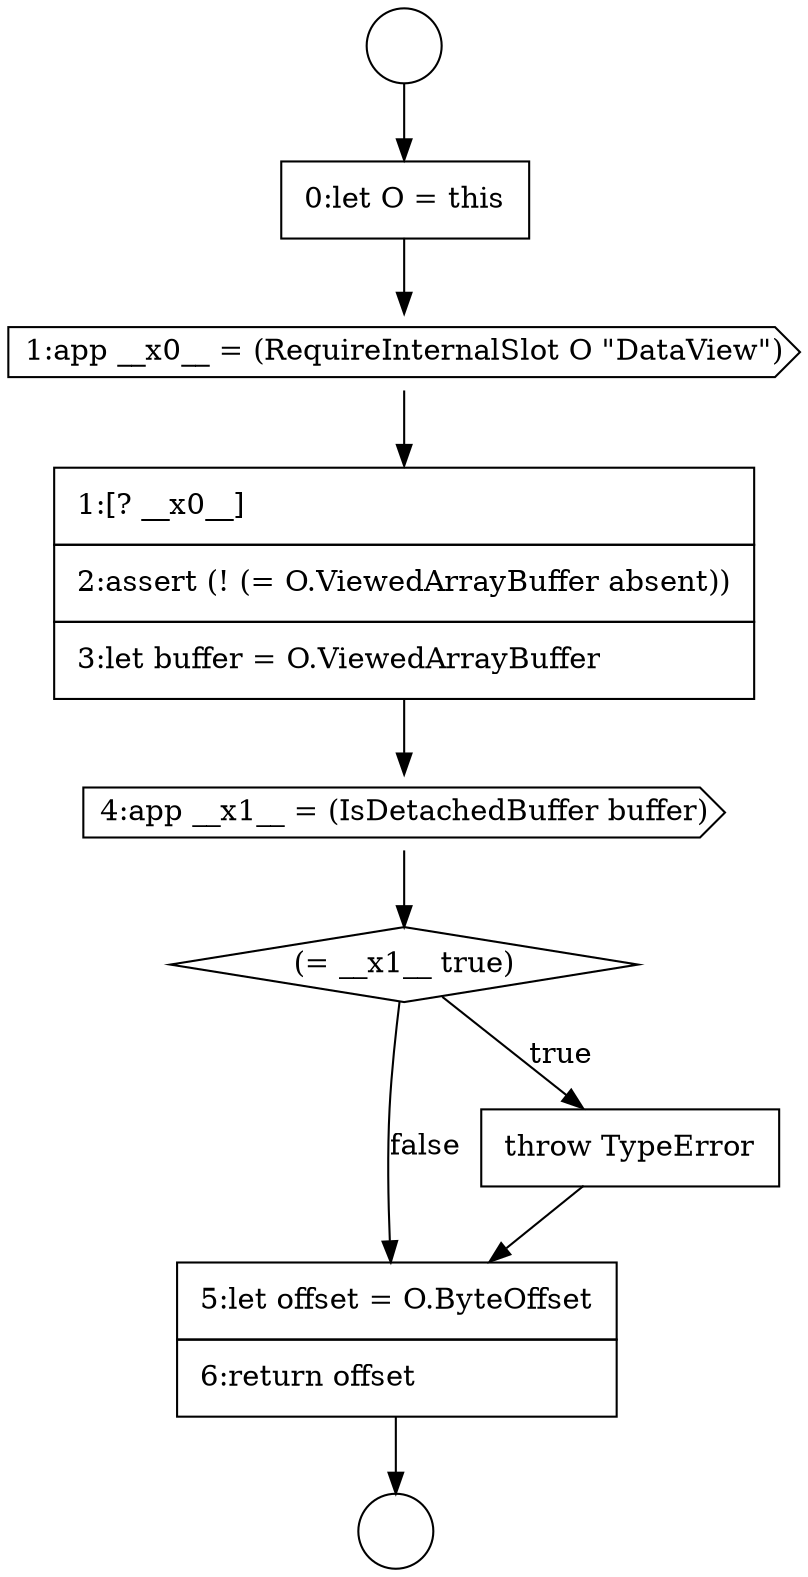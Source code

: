 digraph {
  node17862 [shape=none, margin=0, label=<<font color="black">
    <table border="0" cellborder="1" cellspacing="0" cellpadding="10">
      <tr><td align="left">1:[? __x0__]</td></tr>
      <tr><td align="left">2:assert (! (= O.ViewedArrayBuffer absent))</td></tr>
      <tr><td align="left">3:let buffer = O.ViewedArrayBuffer</td></tr>
    </table>
  </font>> color="black" fillcolor="white" style=filled]
  node17858 [shape=circle label=" " color="black" fillcolor="white" style=filled]
  node17863 [shape=cds, label=<<font color="black">4:app __x1__ = (IsDetachedBuffer buffer)</font>> color="black" fillcolor="white" style=filled]
  node17864 [shape=diamond, label=<<font color="black">(= __x1__ true)</font>> color="black" fillcolor="white" style=filled]
  node17861 [shape=cds, label=<<font color="black">1:app __x0__ = (RequireInternalSlot O &quot;DataView&quot;)</font>> color="black" fillcolor="white" style=filled]
  node17859 [shape=circle label=" " color="black" fillcolor="white" style=filled]
  node17866 [shape=none, margin=0, label=<<font color="black">
    <table border="0" cellborder="1" cellspacing="0" cellpadding="10">
      <tr><td align="left">5:let offset = O.ByteOffset</td></tr>
      <tr><td align="left">6:return offset</td></tr>
    </table>
  </font>> color="black" fillcolor="white" style=filled]
  node17865 [shape=none, margin=0, label=<<font color="black">
    <table border="0" cellborder="1" cellspacing="0" cellpadding="10">
      <tr><td align="left">throw TypeError</td></tr>
    </table>
  </font>> color="black" fillcolor="white" style=filled]
  node17860 [shape=none, margin=0, label=<<font color="black">
    <table border="0" cellborder="1" cellspacing="0" cellpadding="10">
      <tr><td align="left">0:let O = this</td></tr>
    </table>
  </font>> color="black" fillcolor="white" style=filled]
  node17862 -> node17863 [ color="black"]
  node17864 -> node17865 [label=<<font color="black">true</font>> color="black"]
  node17864 -> node17866 [label=<<font color="black">false</font>> color="black"]
  node17865 -> node17866 [ color="black"]
  node17863 -> node17864 [ color="black"]
  node17860 -> node17861 [ color="black"]
  node17858 -> node17860 [ color="black"]
  node17866 -> node17859 [ color="black"]
  node17861 -> node17862 [ color="black"]
}
